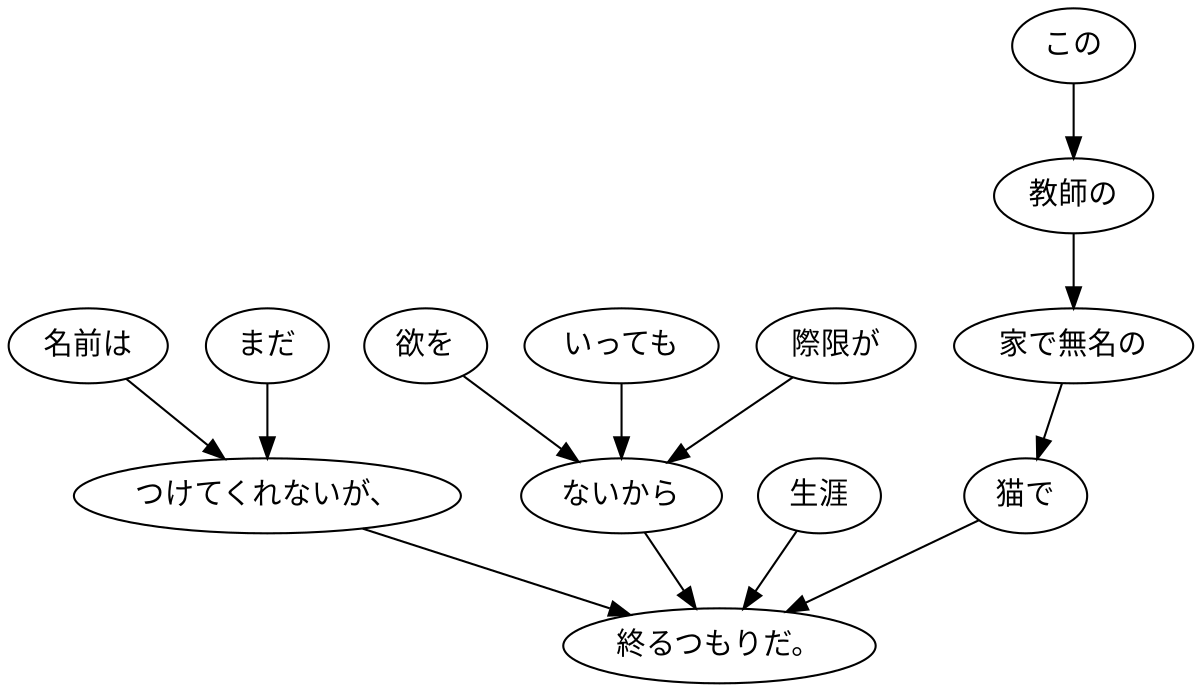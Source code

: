 digraph graph337 {
	node0 [label="名前は"];
	node1 [label="まだ"];
	node2 [label="つけてくれないが、"];
	node3 [label="欲を"];
	node4 [label="いっても"];
	node5 [label="際限が"];
	node6 [label="ないから"];
	node7 [label="生涯"];
	node8 [label="この"];
	node9 [label="教師の"];
	node10 [label="家で無名の"];
	node11 [label="猫で"];
	node12 [label="終るつもりだ。"];
	node0 -> node2;
	node1 -> node2;
	node2 -> node12;
	node3 -> node6;
	node4 -> node6;
	node5 -> node6;
	node6 -> node12;
	node7 -> node12;
	node8 -> node9;
	node9 -> node10;
	node10 -> node11;
	node11 -> node12;
}
